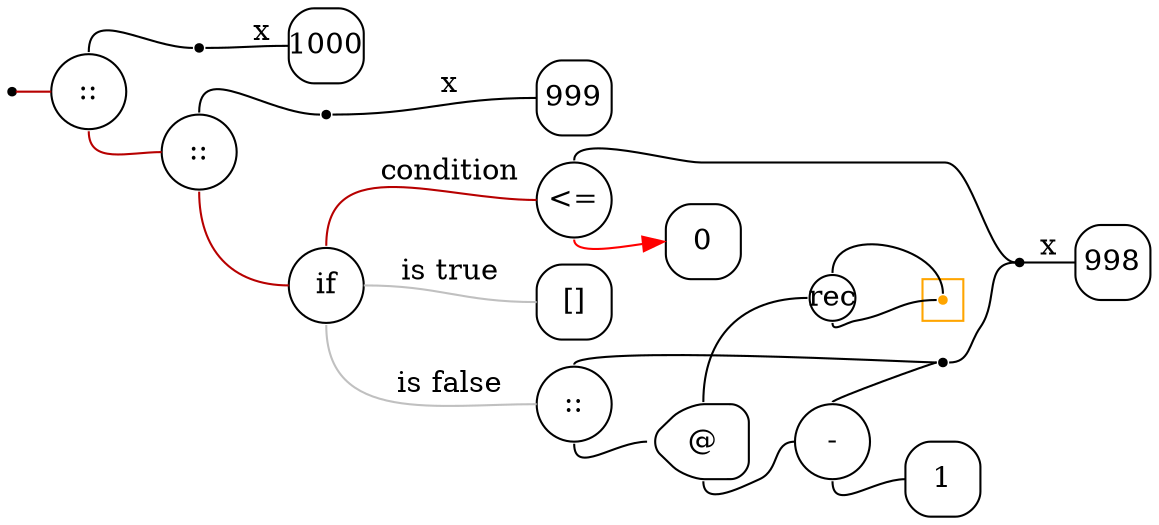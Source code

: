 digraph G {
  rankdir=LR;
  edge[arrowhead=none,arrowtail=none];
  node[fixedsize=true,shape=circle]
  size="12.133333333333333,4.987468750000001";
  labeldistance=0;
  nodesep=.175;
  ranksep=.175;

 nd1[shape=point];
   nd14[label="1000",tooltip="nd14-ConstGraph",style=rounded,orientation=90,shape=square,color="#000000"];
 nd42[label="::",tooltip="nd42-BinOpGraph",style=rounded,color="#000000"];
 nd59[label=" ",tooltip="nd59-ContractGraph",style=rounded,orientation=90,shape=point];
   nd111[label="999",tooltip="nd111-ConstGraph",style=rounded,orientation=90,shape=square,color="#000000"];
 nd84[label="::",tooltip="nd84-BinOpGraph",style=rounded,color="#000000"];
 nd92[label=" ",tooltip="nd92-ContractGraph",style=rounded,orientation=90,shape=point];
   nd156[label="998",tooltip="nd156-ConstGraph",style=rounded,orientation=90,shape=square,color="#000000"];
 nd158[label="rec",tooltip="nd158-RecurGraph",style=rounded,width=.3,height=.3,color="#000000"];
   subgraph cluster_nd162 {
     graph[style=fill,color="orange"];ndcluster_nd162[tooltip="nd162",orientation=90,shape=point,color="orange"];
   };
 nd119[label="if",tooltip="nd119-IfGraph",style=rounded,color="#000000"];
 nd120[label="<=",tooltip="nd120-BinOpGraph",style=rounded,color="#000000"];
   nd124[label="0",tooltip="nd124-ConstGraph",style=rounded,orientation=90,shape=square,color="#000000"];
   nd128[label="[]",tooltip="nd128-ConstListGraph",style=rounded,orientation=90,shape=square,color="#000000"];
 nd129[label="::",tooltip="nd129-BinOpGraph",style=rounded,color="#000000"];
 nd130[label="@",tooltip="nd130-AppGraph",style=rounded,orientation=90,shape=house,color="#000000"];
 nd132[label="-",tooltip="nd132-BinOpGraph",style=rounded,color="#000000"];
   nd136[label="1",tooltip="nd136-ConstGraph",style=rounded,orientation=90,shape=square,color="#000000"];
 nd137[label=" ",tooltip="nd137-ContractGraph",style=rounded,orientation=90,shape=point];
 nd138[label=" ",tooltip="nd138-ContractGraph",style=rounded,orientation=90,shape=point];

  nd42->nd59[tailport=n,headport=w];
  nd1->nd42[label="",tailport=e,headport=w,color="#b70000",arrowhead=none,arrowtail=none];
  nd59->nd14[label="x",tailport=e,headport=w];
  nd84->nd92[tailport=n,headport=w];
  nd42->nd84[label="",tailport=s,headport=w,color="#b70000",arrowhead=none,arrowtail=none];
  nd92->nd111[label="x",tailport=e,headport=w];
  nd120->nd124[tailport=s,headport=w,color=red,arrowhead=normal];
  nd132->nd136[tailport=s,headport=w];
  nd130->nd158[tailport=n,headport=w];
  nd130->nd132[tailport=s,headport=w];
  nd129->nd130[tailport=s,headport=w];
  nd132->nd137[tailport=n,headport=w];
  nd129->nd137[tailport=n,headport=w];
  nd119->nd120[label="condition",tailport=n,headport=w,color="#b70000",arrowhead=none,arrowtail=none];
  nd119->nd128[label="is true",tailport=e,headport=w,color=grey,arrowhead=none,arrowtail=none];
  nd119->nd129[label="is false",tailport=s,headport=w,color=grey,arrowhead=none,arrowtail=none];
  nd120->nd138[tailport=n,headport=w];
  nd137->nd138[tailport=e,headport=w];
  nd84->nd119[tailport=s,headport=w,color="#b70000",arrowhead=none,arrowtail=none];
  nd138->nd156[label="x",tailport=e,headport=w];
  nd158->ndcluster_nd162[dir=back,headport=n,tailport=n];
  nd158->ndcluster_nd162[tailport=s,headport=w];
}
